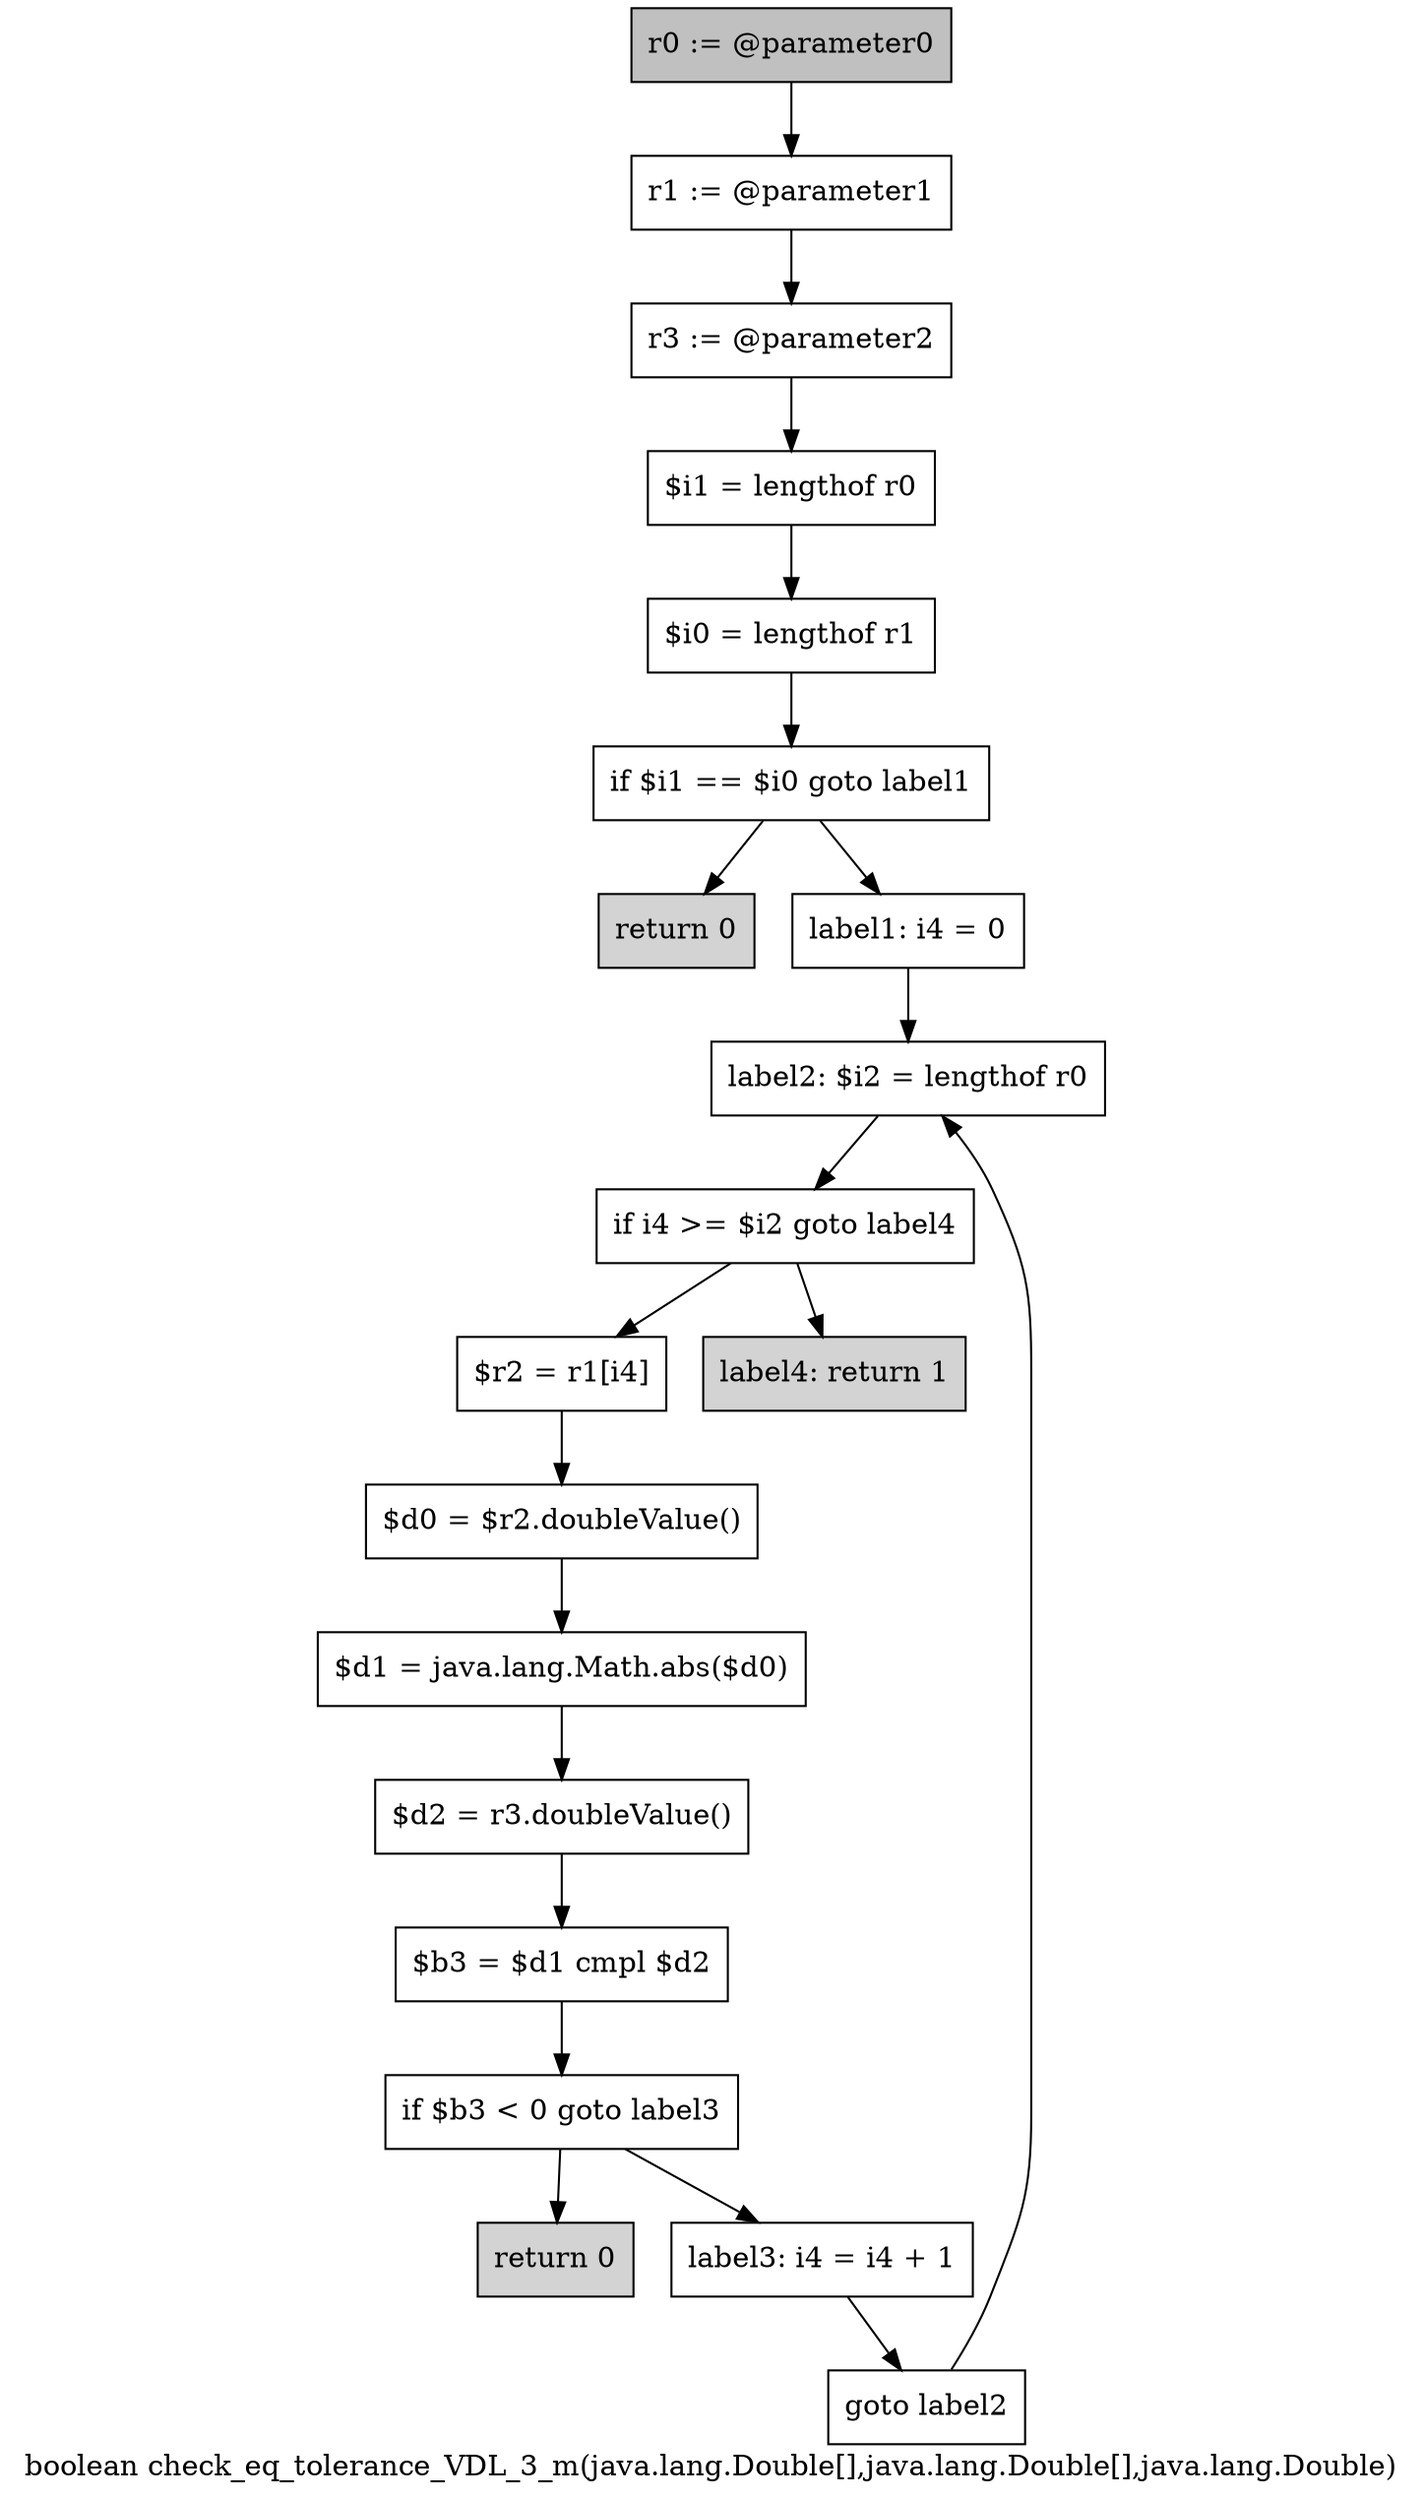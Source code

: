 digraph "boolean check_eq_tolerance_VDL_3_m(java.lang.Double[],java.lang.Double[],java.lang.Double)" {
    label="boolean check_eq_tolerance_VDL_3_m(java.lang.Double[],java.lang.Double[],java.lang.Double)";
    node [shape=box];
    "0" [style=filled,fillcolor=gray,label="r0 := @parameter0",];
    "1" [label="r1 := @parameter1",];
    "0"->"1";
    "2" [label="r3 := @parameter2",];
    "1"->"2";
    "3" [label="$i1 = lengthof r0",];
    "2"->"3";
    "4" [label="$i0 = lengthof r1",];
    "3"->"4";
    "5" [label="if $i1 == $i0 goto label1",];
    "4"->"5";
    "6" [style=filled,fillcolor=lightgray,label="return 0",];
    "5"->"6";
    "7" [label="label1: i4 = 0",];
    "5"->"7";
    "8" [label="label2: $i2 = lengthof r0",];
    "7"->"8";
    "9" [label="if i4 >= $i2 goto label4",];
    "8"->"9";
    "10" [label="$r2 = r1[i4]",];
    "9"->"10";
    "19" [style=filled,fillcolor=lightgray,label="label4: return 1",];
    "9"->"19";
    "11" [label="$d0 = $r2.doubleValue()",];
    "10"->"11";
    "12" [label="$d1 = java.lang.Math.abs($d0)",];
    "11"->"12";
    "13" [label="$d2 = r3.doubleValue()",];
    "12"->"13";
    "14" [label="$b3 = $d1 cmpl $d2",];
    "13"->"14";
    "15" [label="if $b3 < 0 goto label3",];
    "14"->"15";
    "16" [style=filled,fillcolor=lightgray,label="return 0",];
    "15"->"16";
    "17" [label="label3: i4 = i4 + 1",];
    "15"->"17";
    "18" [label="goto label2",];
    "17"->"18";
    "18"->"8";
}
